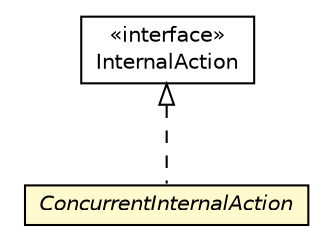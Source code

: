 #!/usr/local/bin/dot
#
# Class diagram 
# Generated by UMLGraph version R5_6_6-1-g9240c4 (http://www.umlgraph.org/)
#

digraph G {
	edge [fontname="Helvetica",fontsize=10,labelfontname="Helvetica",labelfontsize=10];
	node [fontname="Helvetica",fontsize=10,shape=plaintext];
	nodesep=0.25;
	ranksep=0.5;
	// jason.asSemantics.InternalAction
	c14586 [label=<<table title="jason.asSemantics.InternalAction" border="0" cellborder="1" cellspacing="0" cellpadding="2" port="p" href="./InternalAction.html">
		<tr><td><table border="0" cellspacing="0" cellpadding="1">
<tr><td align="center" balign="center"> &#171;interface&#187; </td></tr>
<tr><td align="center" balign="center"> InternalAction </td></tr>
		</table></td></tr>
		</table>>, URL="./InternalAction.html", fontname="Helvetica", fontcolor="black", fontsize=10.0];
	// jason.asSemantics.ConcurrentInternalAction
	c14595 [label=<<table title="jason.asSemantics.ConcurrentInternalAction" border="0" cellborder="1" cellspacing="0" cellpadding="2" port="p" bgcolor="lemonChiffon" href="./ConcurrentInternalAction.html">
		<tr><td><table border="0" cellspacing="0" cellpadding="1">
<tr><td align="center" balign="center"><font face="Helvetica-Oblique"> ConcurrentInternalAction </font></td></tr>
		</table></td></tr>
		</table>>, URL="./ConcurrentInternalAction.html", fontname="Helvetica", fontcolor="black", fontsize=10.0];
	//jason.asSemantics.ConcurrentInternalAction implements jason.asSemantics.InternalAction
	c14586:p -> c14595:p [dir=back,arrowtail=empty,style=dashed];
}

